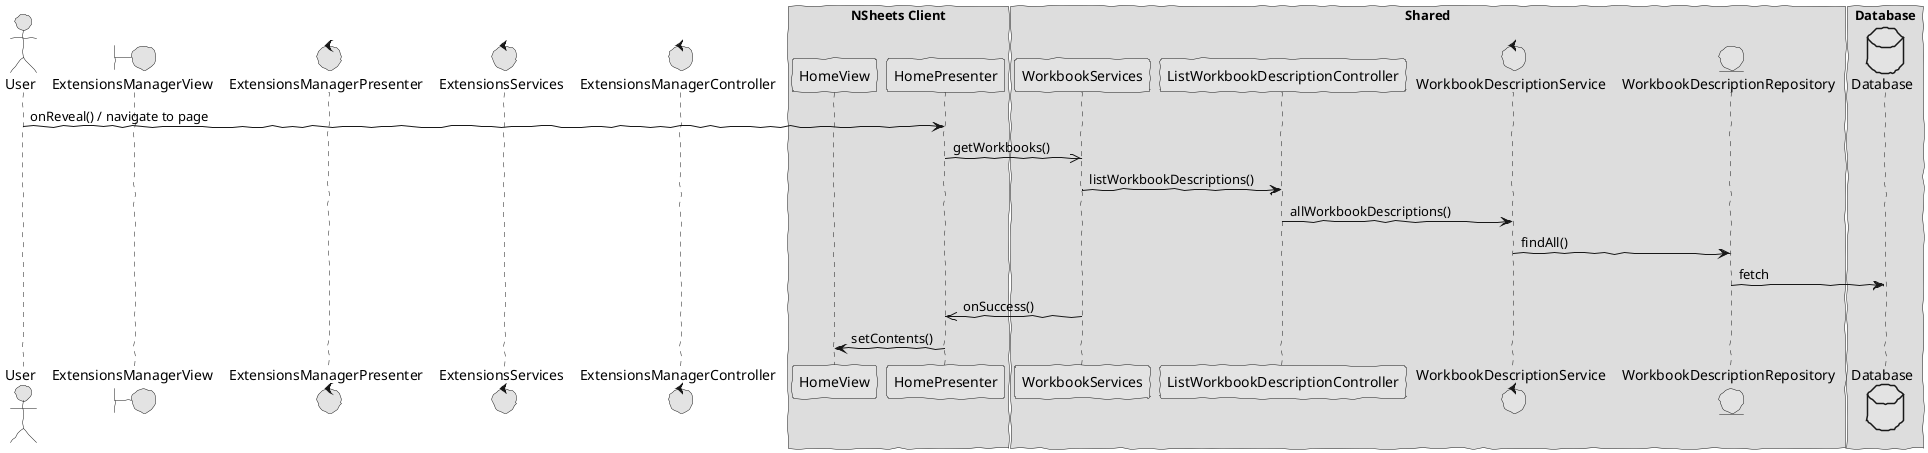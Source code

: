 @startuml  design1.png
skinparam handwritten true
skinparam monochrome true
skinparam packageStyle rect
skinparam defaultFontName FG Virgil
skinparam shadowing false

actor User
boundary ExtensionsManagerView
control ExtensionsManagerPresenter
control ExtensionsServices
control ExtensionsManagerController
control WorkbookDescriptionService
entity WorkbookDescriptionRepository
database Database

box "NSheets Client"
participant HomeView
participant HomePresenter
end box

box "Shared"
participant WorkbookServices
participant ListWorkbookDescriptionController
participant WorkbookDescriptionService
participant WorkbookDescriptionRepository
end box

box "Database"
participant Database
end box

User -> HomePresenter : onReveal() / navigate to page
HomePresenter ->> WorkbookServices : getWorkbooks()
WorkbookServices -> ListWorkbookDescriptionController : listWorkbookDescriptions()
ListWorkbookDescriptionController -> WorkbookDescriptionService : allWorkbookDescriptions()
WorkbookDescriptionService -> WorkbookDescriptionRepository : findAll()
WorkbookDescriptionRepository -> Database : fetch
WorkbookServices ->> HomePresenter : onSuccess()
HomePresenter -> HomeView : setContents()

@enduml
